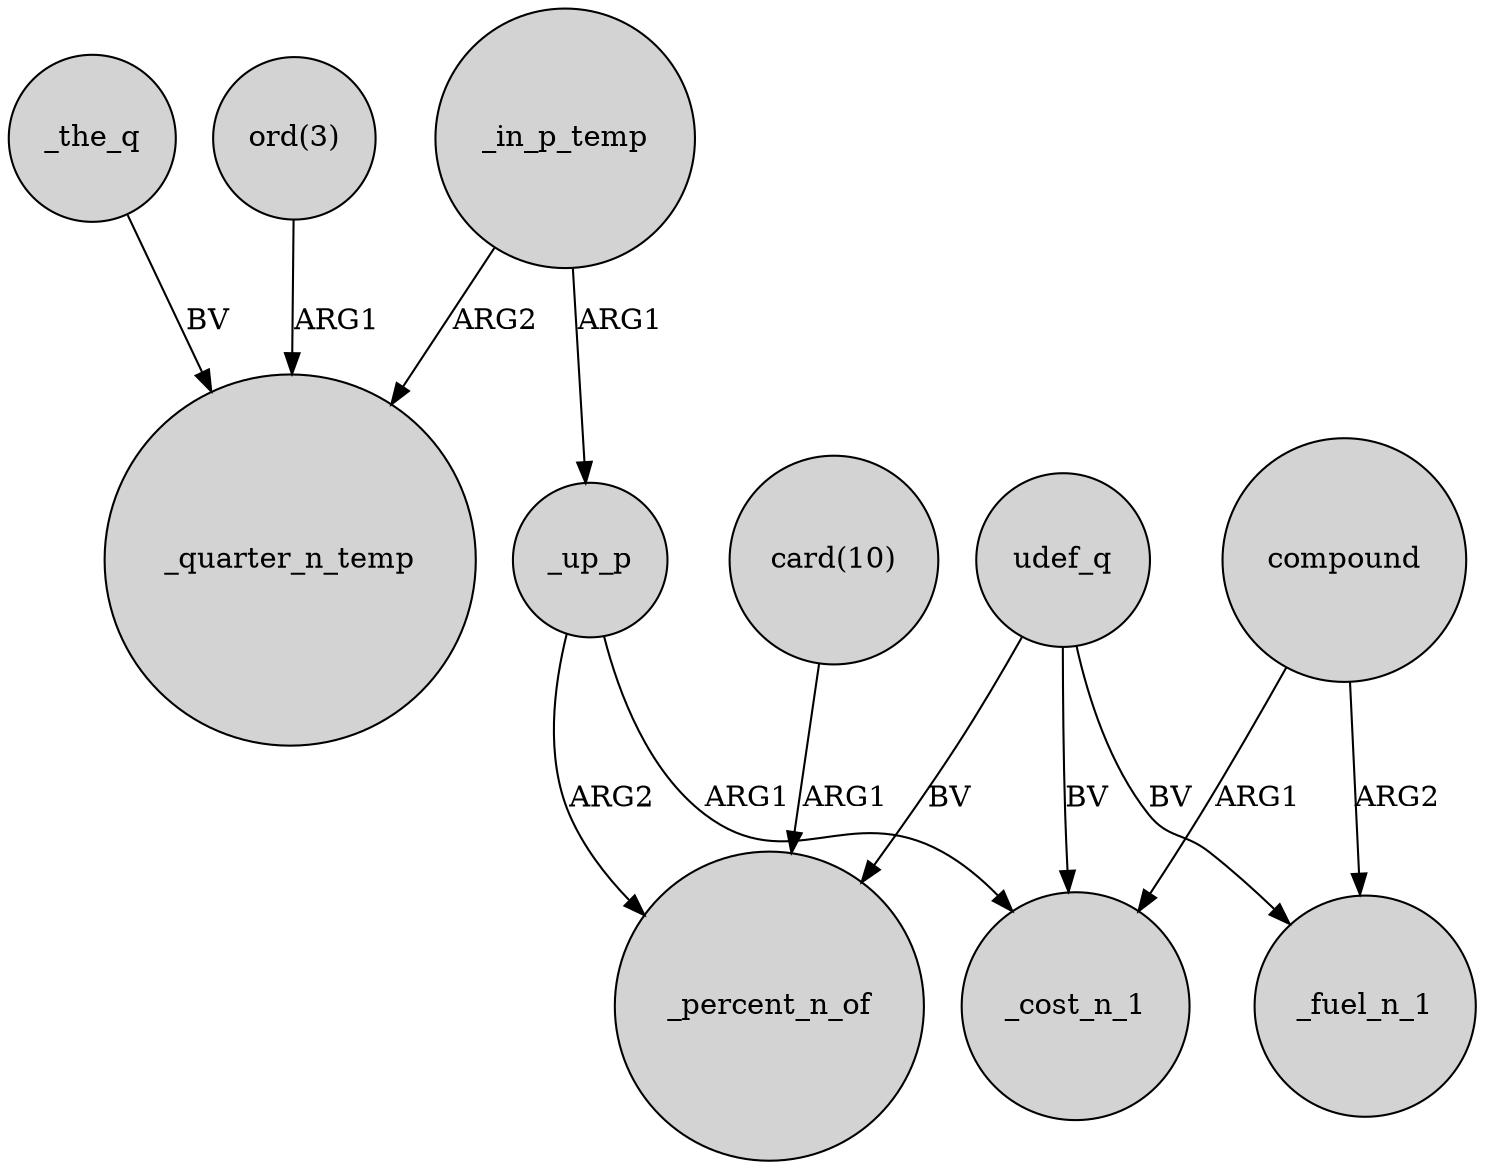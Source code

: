 digraph {
	node [shape=circle style=filled]
	_the_q -> _quarter_n_temp [label=BV]
	"card(10)" -> _percent_n_of [label=ARG1]
	"ord(3)" -> _quarter_n_temp [label=ARG1]
	compound -> _fuel_n_1 [label=ARG2]
	udef_q -> _fuel_n_1 [label=BV]
	udef_q -> _percent_n_of [label=BV]
	udef_q -> _cost_n_1 [label=BV]
	_in_p_temp -> _up_p [label=ARG1]
	_in_p_temp -> _quarter_n_temp [label=ARG2]
	compound -> _cost_n_1 [label=ARG1]
	_up_p -> _cost_n_1 [label=ARG1]
	_up_p -> _percent_n_of [label=ARG2]
}
